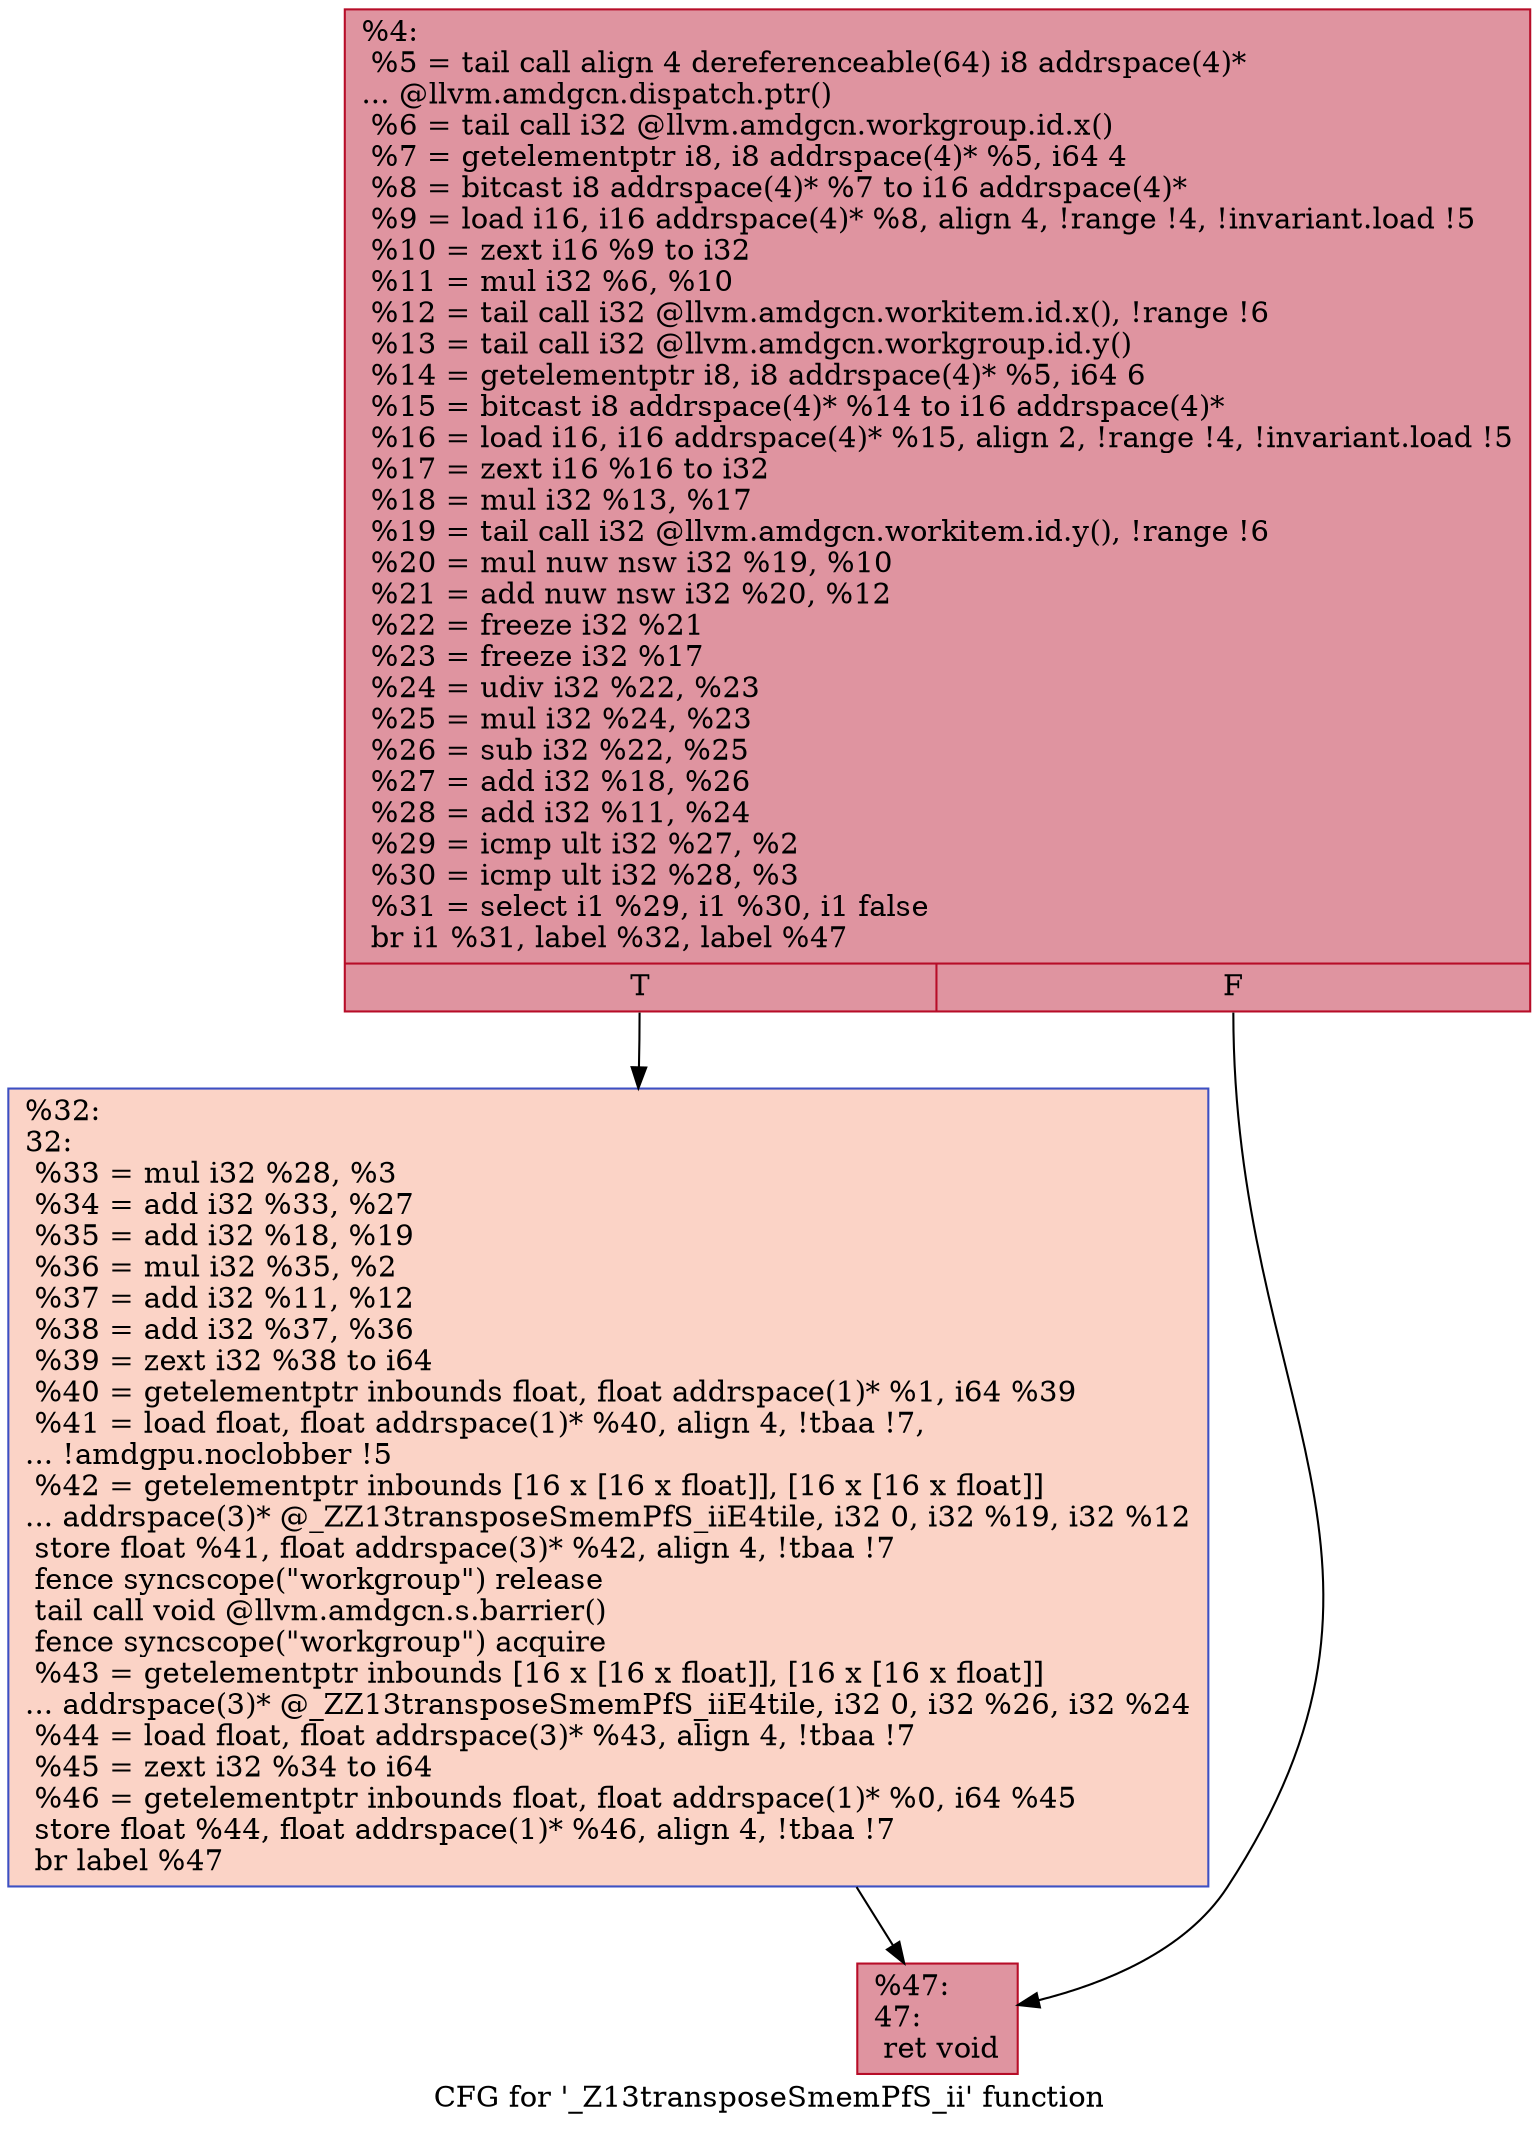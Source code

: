 digraph "CFG for '_Z13transposeSmemPfS_ii' function" {
	label="CFG for '_Z13transposeSmemPfS_ii' function";

	Node0x4cce2a0 [shape=record,color="#b70d28ff", style=filled, fillcolor="#b70d2870",label="{%4:\l  %5 = tail call align 4 dereferenceable(64) i8 addrspace(4)*\l... @llvm.amdgcn.dispatch.ptr()\l  %6 = tail call i32 @llvm.amdgcn.workgroup.id.x()\l  %7 = getelementptr i8, i8 addrspace(4)* %5, i64 4\l  %8 = bitcast i8 addrspace(4)* %7 to i16 addrspace(4)*\l  %9 = load i16, i16 addrspace(4)* %8, align 4, !range !4, !invariant.load !5\l  %10 = zext i16 %9 to i32\l  %11 = mul i32 %6, %10\l  %12 = tail call i32 @llvm.amdgcn.workitem.id.x(), !range !6\l  %13 = tail call i32 @llvm.amdgcn.workgroup.id.y()\l  %14 = getelementptr i8, i8 addrspace(4)* %5, i64 6\l  %15 = bitcast i8 addrspace(4)* %14 to i16 addrspace(4)*\l  %16 = load i16, i16 addrspace(4)* %15, align 2, !range !4, !invariant.load !5\l  %17 = zext i16 %16 to i32\l  %18 = mul i32 %13, %17\l  %19 = tail call i32 @llvm.amdgcn.workitem.id.y(), !range !6\l  %20 = mul nuw nsw i32 %19, %10\l  %21 = add nuw nsw i32 %20, %12\l  %22 = freeze i32 %21\l  %23 = freeze i32 %17\l  %24 = udiv i32 %22, %23\l  %25 = mul i32 %24, %23\l  %26 = sub i32 %22, %25\l  %27 = add i32 %18, %26\l  %28 = add i32 %11, %24\l  %29 = icmp ult i32 %27, %2\l  %30 = icmp ult i32 %28, %3\l  %31 = select i1 %29, i1 %30, i1 false\l  br i1 %31, label %32, label %47\l|{<s0>T|<s1>F}}"];
	Node0x4cce2a0:s0 -> Node0x4cd2110;
	Node0x4cce2a0:s1 -> Node0x4cd21a0;
	Node0x4cd2110 [shape=record,color="#3d50c3ff", style=filled, fillcolor="#f59c7d70",label="{%32:\l32:                                               \l  %33 = mul i32 %28, %3\l  %34 = add i32 %33, %27\l  %35 = add i32 %18, %19\l  %36 = mul i32 %35, %2\l  %37 = add i32 %11, %12\l  %38 = add i32 %37, %36\l  %39 = zext i32 %38 to i64\l  %40 = getelementptr inbounds float, float addrspace(1)* %1, i64 %39\l  %41 = load float, float addrspace(1)* %40, align 4, !tbaa !7,\l... !amdgpu.noclobber !5\l  %42 = getelementptr inbounds [16 x [16 x float]], [16 x [16 x float]]\l... addrspace(3)* @_ZZ13transposeSmemPfS_iiE4tile, i32 0, i32 %19, i32 %12\l  store float %41, float addrspace(3)* %42, align 4, !tbaa !7\l  fence syncscope(\"workgroup\") release\l  tail call void @llvm.amdgcn.s.barrier()\l  fence syncscope(\"workgroup\") acquire\l  %43 = getelementptr inbounds [16 x [16 x float]], [16 x [16 x float]]\l... addrspace(3)* @_ZZ13transposeSmemPfS_iiE4tile, i32 0, i32 %26, i32 %24\l  %44 = load float, float addrspace(3)* %43, align 4, !tbaa !7\l  %45 = zext i32 %34 to i64\l  %46 = getelementptr inbounds float, float addrspace(1)* %0, i64 %45\l  store float %44, float addrspace(1)* %46, align 4, !tbaa !7\l  br label %47\l}"];
	Node0x4cd2110 -> Node0x4cd21a0;
	Node0x4cd21a0 [shape=record,color="#b70d28ff", style=filled, fillcolor="#b70d2870",label="{%47:\l47:                                               \l  ret void\l}"];
}
